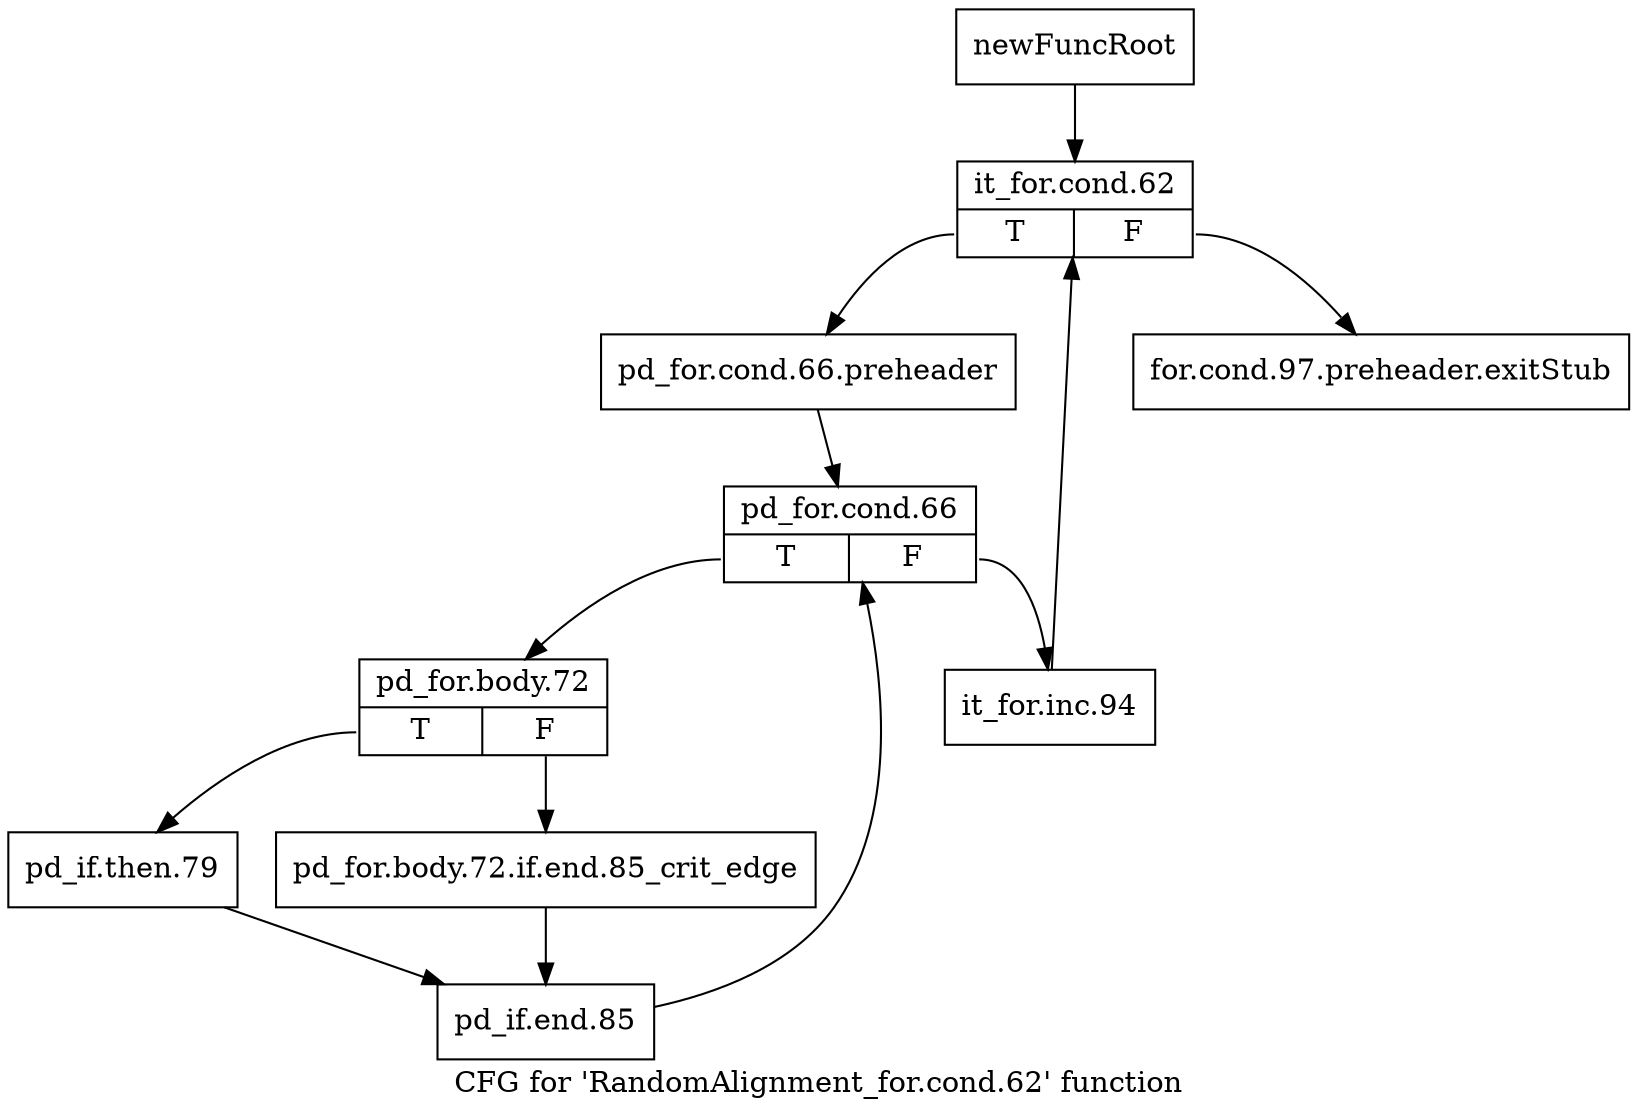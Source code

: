 digraph "CFG for 'RandomAlignment_for.cond.62' function" {
	label="CFG for 'RandomAlignment_for.cond.62' function";

	Node0x315e7d0 [shape=record,label="{newFuncRoot}"];
	Node0x315e7d0 -> Node0x315e870;
	Node0x315e820 [shape=record,label="{for.cond.97.preheader.exitStub}"];
	Node0x315e870 [shape=record,label="{it_for.cond.62|{<s0>T|<s1>F}}"];
	Node0x315e870:s0 -> Node0x315e8c0;
	Node0x315e870:s1 -> Node0x315e820;
	Node0x315e8c0 [shape=record,label="{pd_for.cond.66.preheader}"];
	Node0x315e8c0 -> Node0x315e910;
	Node0x315e910 [shape=record,label="{pd_for.cond.66|{<s0>T|<s1>F}}"];
	Node0x315e910:s0 -> Node0x315e9b0;
	Node0x315e910:s1 -> Node0x315e960;
	Node0x315e960 [shape=record,label="{it_for.inc.94}"];
	Node0x315e960 -> Node0x315e870;
	Node0x315e9b0 [shape=record,label="{pd_for.body.72|{<s0>T|<s1>F}}"];
	Node0x315e9b0:s0 -> Node0x315ea50;
	Node0x315e9b0:s1 -> Node0x315ea00;
	Node0x315ea00 [shape=record,label="{pd_for.body.72.if.end.85_crit_edge}"];
	Node0x315ea00 -> Node0x315eaa0;
	Node0x315ea50 [shape=record,label="{pd_if.then.79}"];
	Node0x315ea50 -> Node0x315eaa0;
	Node0x315eaa0 [shape=record,label="{pd_if.end.85}"];
	Node0x315eaa0 -> Node0x315e910;
}
